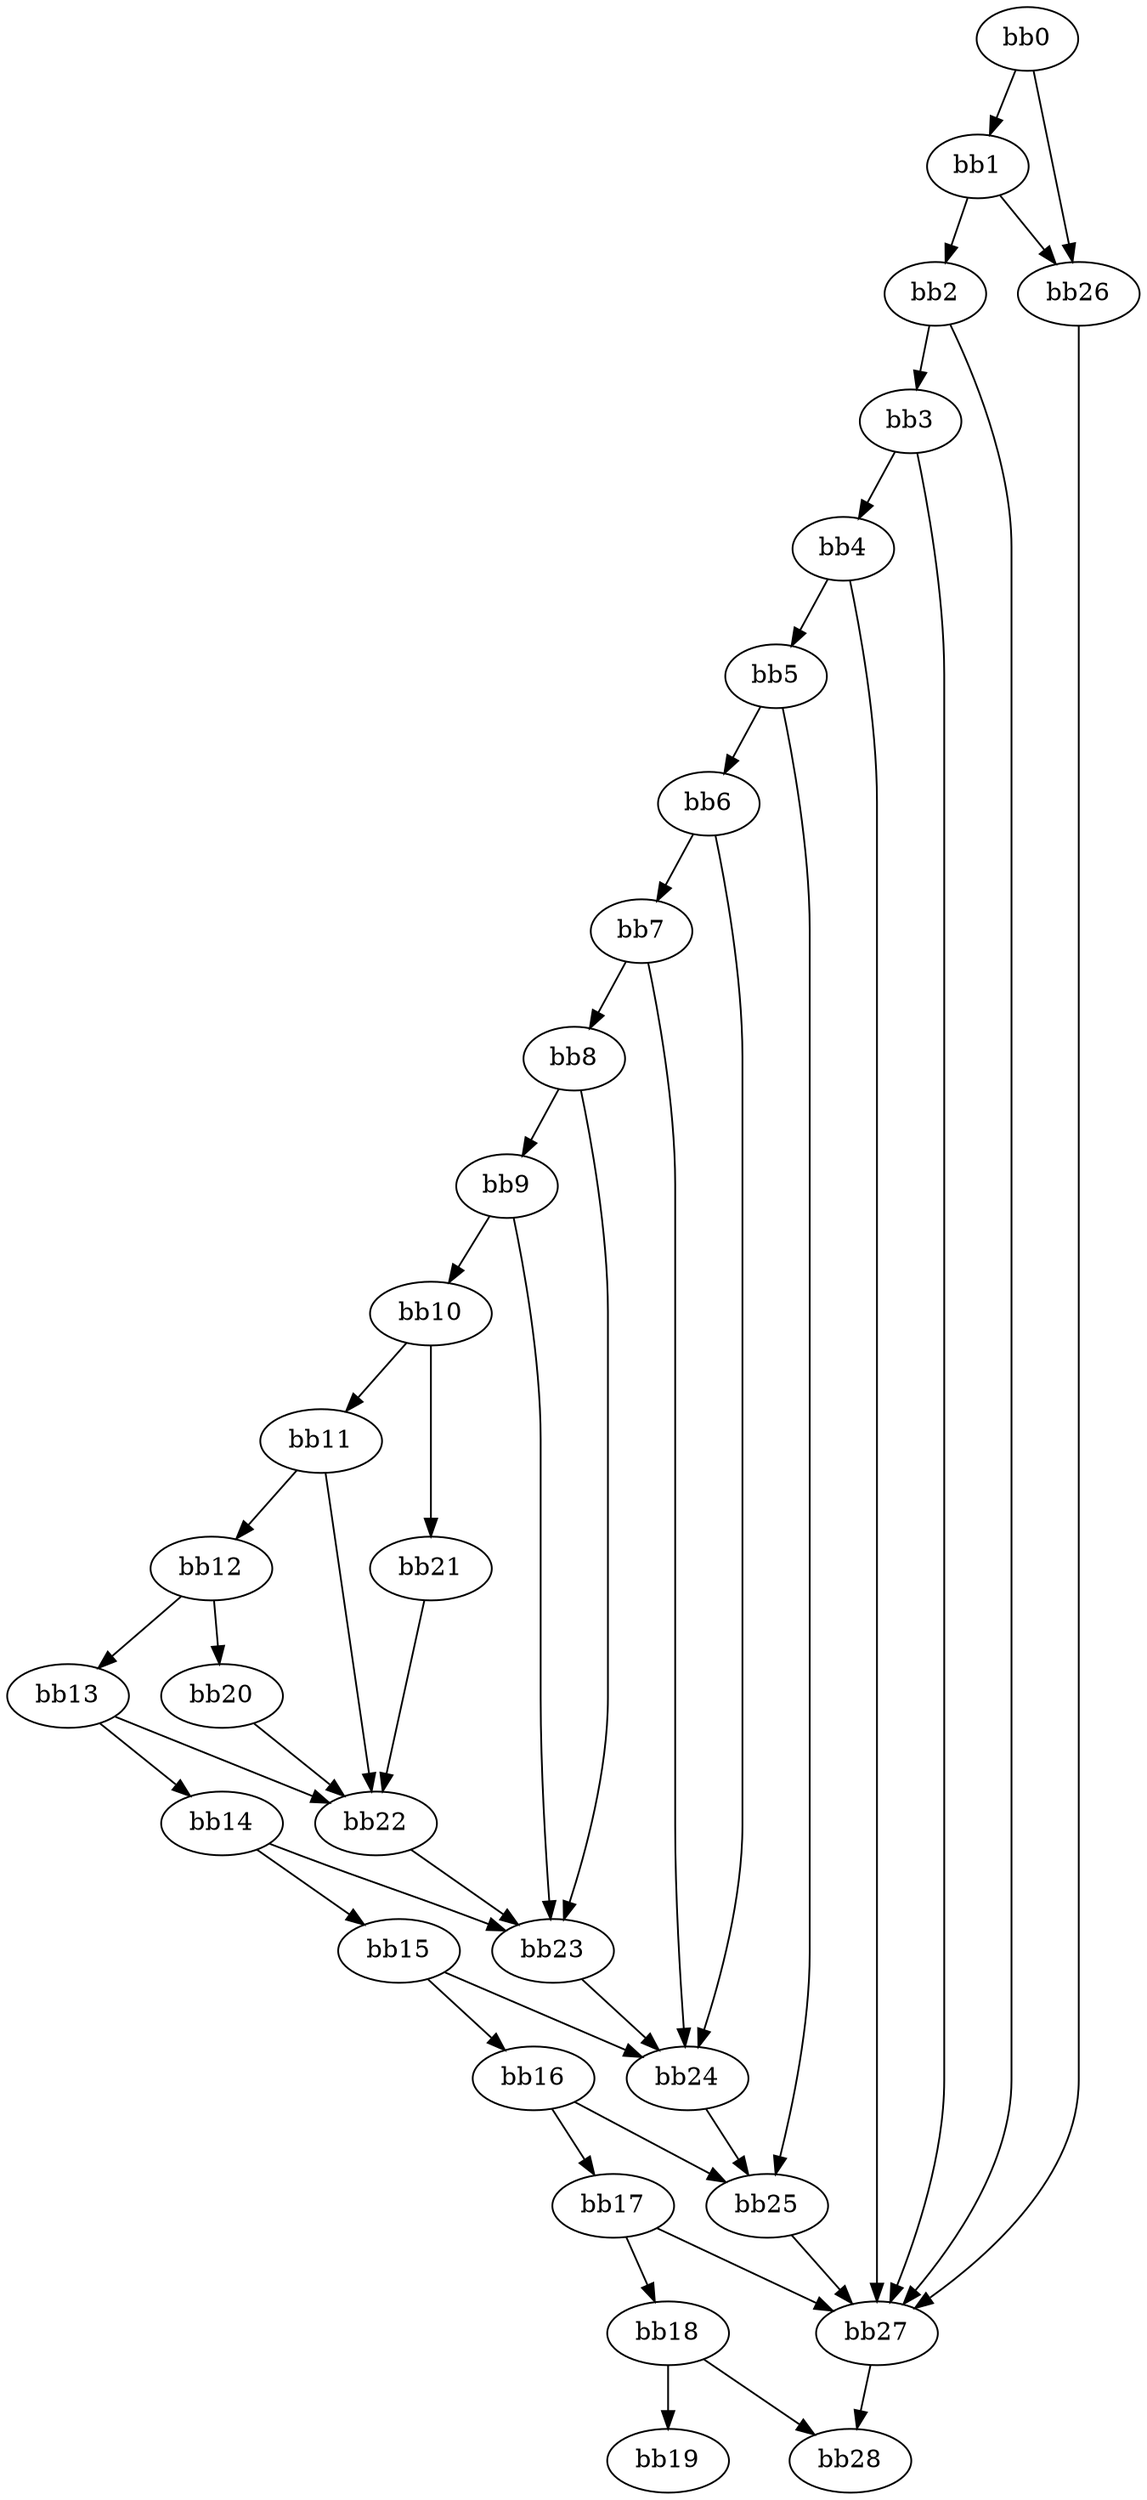 digraph {
    0 [ label = "bb0\l" ]
    1 [ label = "bb1\l" ]
    2 [ label = "bb2\l" ]
    3 [ label = "bb3\l" ]
    4 [ label = "bb4\l" ]
    5 [ label = "bb5\l" ]
    6 [ label = "bb6\l" ]
    7 [ label = "bb7\l" ]
    8 [ label = "bb8\l" ]
    9 [ label = "bb9\l" ]
    10 [ label = "bb10\l" ]
    11 [ label = "bb11\l" ]
    12 [ label = "bb12\l" ]
    13 [ label = "bb13\l" ]
    14 [ label = "bb14\l" ]
    15 [ label = "bb15\l" ]
    16 [ label = "bb16\l" ]
    17 [ label = "bb17\l" ]
    18 [ label = "bb18\l" ]
    19 [ label = "bb19\l" ]
    20 [ label = "bb20\l" ]
    21 [ label = "bb21\l" ]
    22 [ label = "bb22\l" ]
    23 [ label = "bb23\l" ]
    24 [ label = "bb24\l" ]
    25 [ label = "bb25\l" ]
    26 [ label = "bb26\l" ]
    27 [ label = "bb27\l" ]
    28 [ label = "bb28\l" ]
    0 -> 1 [ ]
    0 -> 26 [ ]
    1 -> 2 [ ]
    1 -> 26 [ ]
    2 -> 3 [ ]
    2 -> 27 [ ]
    3 -> 4 [ ]
    3 -> 27 [ ]
    4 -> 5 [ ]
    4 -> 27 [ ]
    5 -> 6 [ ]
    5 -> 25 [ ]
    6 -> 7 [ ]
    6 -> 24 [ ]
    7 -> 8 [ ]
    7 -> 24 [ ]
    8 -> 9 [ ]
    8 -> 23 [ ]
    9 -> 10 [ ]
    9 -> 23 [ ]
    10 -> 11 [ ]
    10 -> 21 [ ]
    11 -> 12 [ ]
    11 -> 22 [ ]
    12 -> 13 [ ]
    12 -> 20 [ ]
    13 -> 14 [ ]
    13 -> 22 [ ]
    14 -> 15 [ ]
    14 -> 23 [ ]
    15 -> 16 [ ]
    15 -> 24 [ ]
    16 -> 17 [ ]
    16 -> 25 [ ]
    17 -> 18 [ ]
    17 -> 27 [ ]
    18 -> 19 [ ]
    18 -> 28 [ ]
    20 -> 22 [ ]
    21 -> 22 [ ]
    22 -> 23 [ ]
    23 -> 24 [ ]
    24 -> 25 [ ]
    25 -> 27 [ ]
    26 -> 27 [ ]
    27 -> 28 [ ]
}

